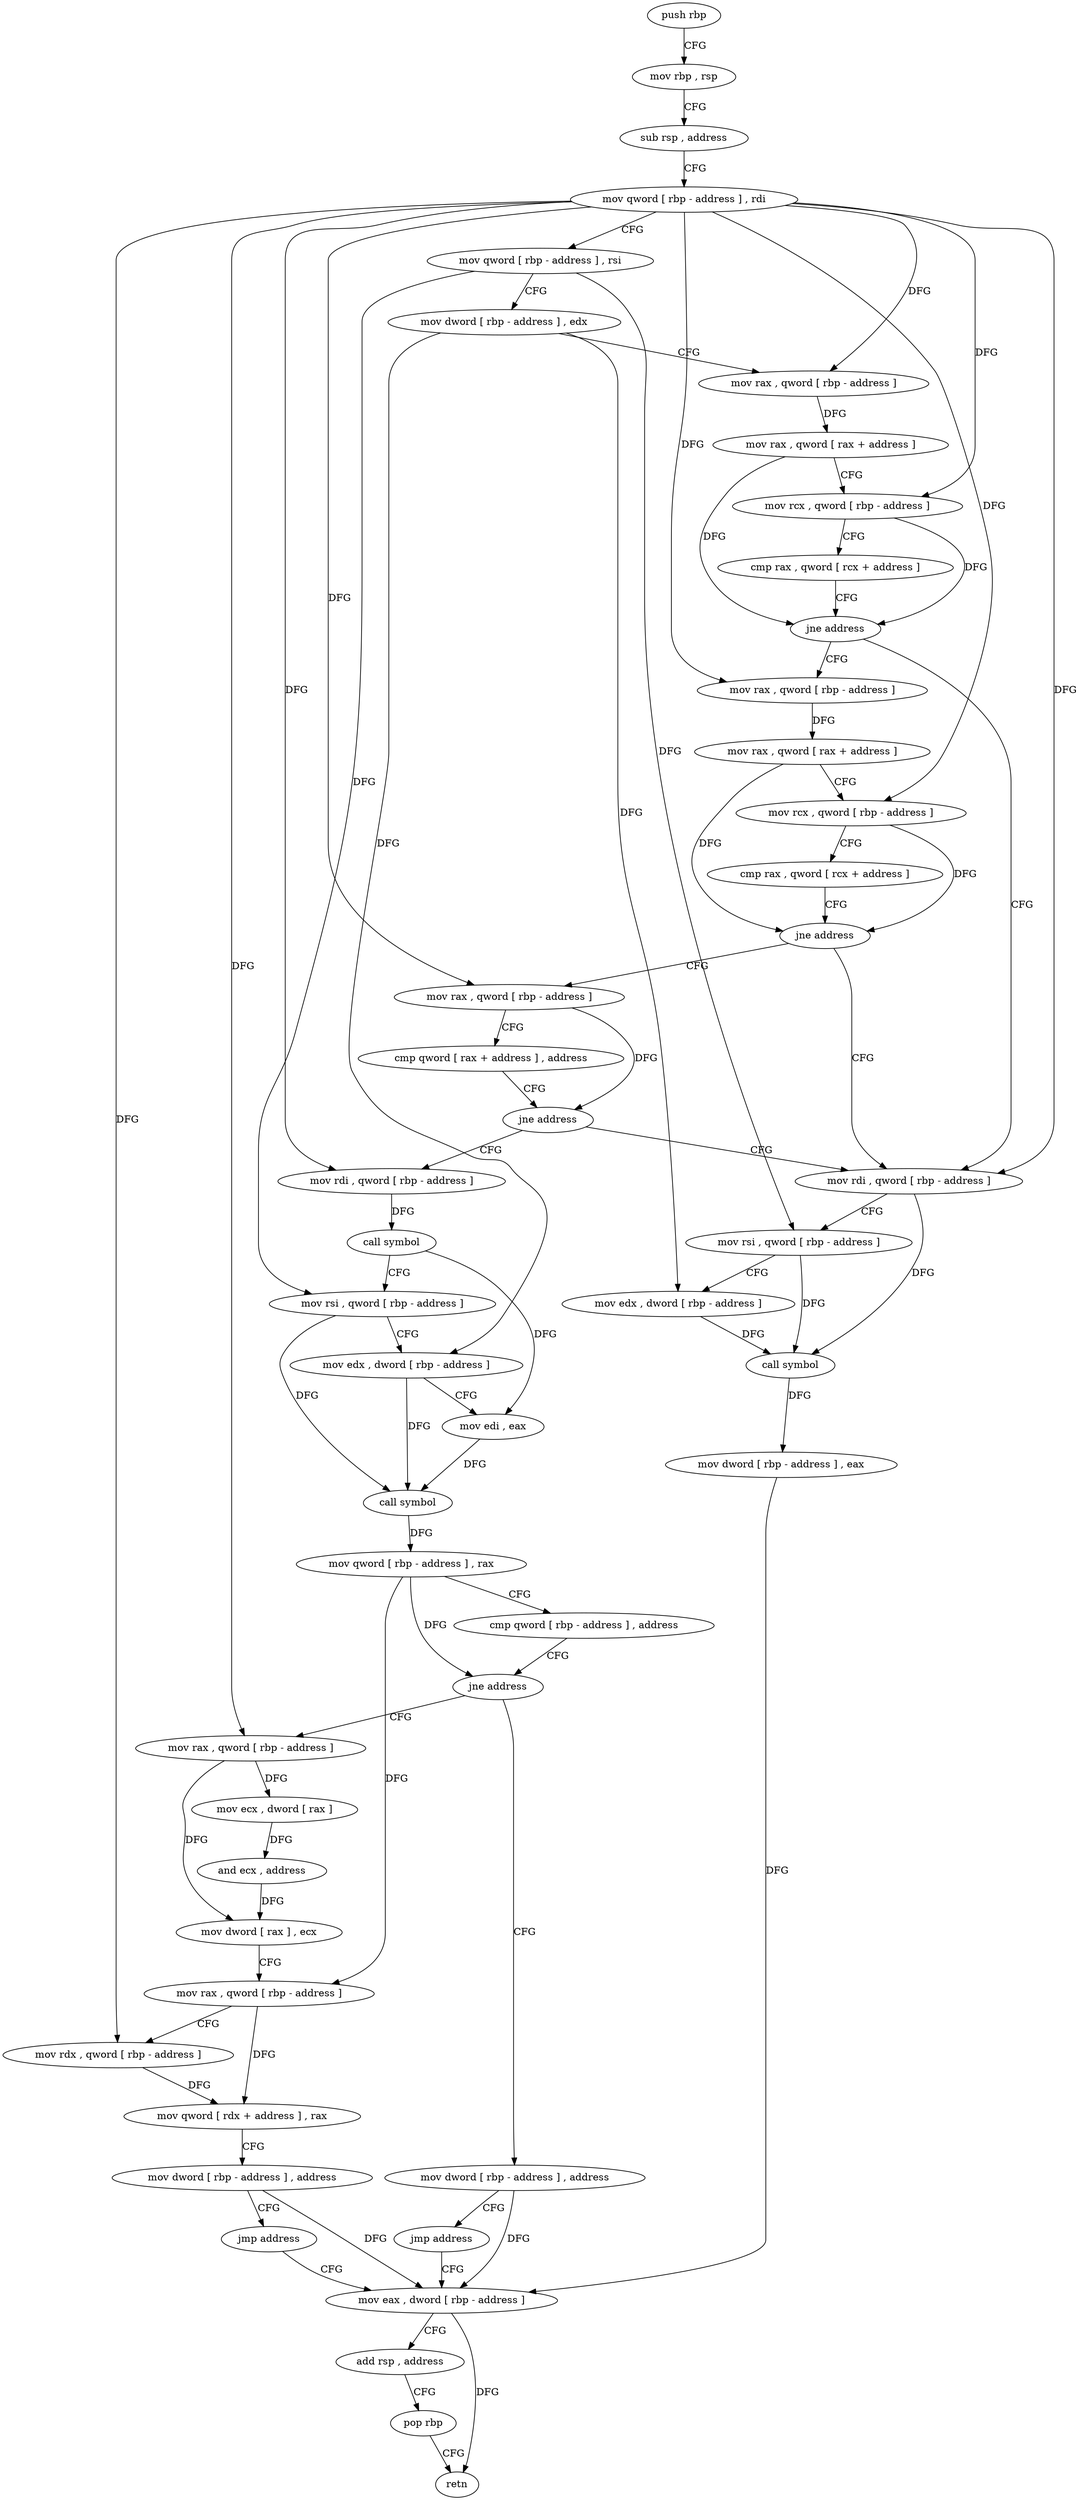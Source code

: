 digraph "func" {
"4242336" [label = "push rbp" ]
"4242337" [label = "mov rbp , rsp" ]
"4242340" [label = "sub rsp , address" ]
"4242344" [label = "mov qword [ rbp - address ] , rdi" ]
"4242348" [label = "mov qword [ rbp - address ] , rsi" ]
"4242352" [label = "mov dword [ rbp - address ] , edx" ]
"4242355" [label = "mov rax , qword [ rbp - address ]" ]
"4242359" [label = "mov rax , qword [ rax + address ]" ]
"4242363" [label = "mov rcx , qword [ rbp - address ]" ]
"4242367" [label = "cmp rax , qword [ rcx + address ]" ]
"4242371" [label = "jne address" ]
"4242502" [label = "mov rdi , qword [ rbp - address ]" ]
"4242377" [label = "mov rax , qword [ rbp - address ]" ]
"4242506" [label = "mov rsi , qword [ rbp - address ]" ]
"4242510" [label = "mov edx , dword [ rbp - address ]" ]
"4242513" [label = "call symbol" ]
"4242518" [label = "mov dword [ rbp - address ] , eax" ]
"4242521" [label = "mov eax , dword [ rbp - address ]" ]
"4242381" [label = "mov rax , qword [ rax + address ]" ]
"4242385" [label = "mov rcx , qword [ rbp - address ]" ]
"4242389" [label = "cmp rax , qword [ rcx + address ]" ]
"4242393" [label = "jne address" ]
"4242399" [label = "mov rax , qword [ rbp - address ]" ]
"4242403" [label = "cmp qword [ rax + address ] , address" ]
"4242408" [label = "jne address" ]
"4242414" [label = "mov rdi , qword [ rbp - address ]" ]
"4242418" [label = "call symbol" ]
"4242423" [label = "mov rsi , qword [ rbp - address ]" ]
"4242427" [label = "mov edx , dword [ rbp - address ]" ]
"4242430" [label = "mov edi , eax" ]
"4242432" [label = "call symbol" ]
"4242437" [label = "mov qword [ rbp - address ] , rax" ]
"4242441" [label = "cmp qword [ rbp - address ] , address" ]
"4242446" [label = "jne address" ]
"4242464" [label = "mov rax , qword [ rbp - address ]" ]
"4242452" [label = "mov dword [ rbp - address ] , address" ]
"4242468" [label = "mov ecx , dword [ rax ]" ]
"4242470" [label = "and ecx , address" ]
"4242473" [label = "mov dword [ rax ] , ecx" ]
"4242475" [label = "mov rax , qword [ rbp - address ]" ]
"4242479" [label = "mov rdx , qword [ rbp - address ]" ]
"4242483" [label = "mov qword [ rdx + address ] , rax" ]
"4242490" [label = "mov dword [ rbp - address ] , address" ]
"4242497" [label = "jmp address" ]
"4242459" [label = "jmp address" ]
"4242524" [label = "add rsp , address" ]
"4242528" [label = "pop rbp" ]
"4242529" [label = "retn" ]
"4242336" -> "4242337" [ label = "CFG" ]
"4242337" -> "4242340" [ label = "CFG" ]
"4242340" -> "4242344" [ label = "CFG" ]
"4242344" -> "4242348" [ label = "CFG" ]
"4242344" -> "4242355" [ label = "DFG" ]
"4242344" -> "4242363" [ label = "DFG" ]
"4242344" -> "4242502" [ label = "DFG" ]
"4242344" -> "4242377" [ label = "DFG" ]
"4242344" -> "4242385" [ label = "DFG" ]
"4242344" -> "4242399" [ label = "DFG" ]
"4242344" -> "4242414" [ label = "DFG" ]
"4242344" -> "4242464" [ label = "DFG" ]
"4242344" -> "4242479" [ label = "DFG" ]
"4242348" -> "4242352" [ label = "CFG" ]
"4242348" -> "4242506" [ label = "DFG" ]
"4242348" -> "4242423" [ label = "DFG" ]
"4242352" -> "4242355" [ label = "CFG" ]
"4242352" -> "4242510" [ label = "DFG" ]
"4242352" -> "4242427" [ label = "DFG" ]
"4242355" -> "4242359" [ label = "DFG" ]
"4242359" -> "4242363" [ label = "CFG" ]
"4242359" -> "4242371" [ label = "DFG" ]
"4242363" -> "4242367" [ label = "CFG" ]
"4242363" -> "4242371" [ label = "DFG" ]
"4242367" -> "4242371" [ label = "CFG" ]
"4242371" -> "4242502" [ label = "CFG" ]
"4242371" -> "4242377" [ label = "CFG" ]
"4242502" -> "4242506" [ label = "CFG" ]
"4242502" -> "4242513" [ label = "DFG" ]
"4242377" -> "4242381" [ label = "DFG" ]
"4242506" -> "4242510" [ label = "CFG" ]
"4242506" -> "4242513" [ label = "DFG" ]
"4242510" -> "4242513" [ label = "DFG" ]
"4242513" -> "4242518" [ label = "DFG" ]
"4242518" -> "4242521" [ label = "DFG" ]
"4242521" -> "4242524" [ label = "CFG" ]
"4242521" -> "4242529" [ label = "DFG" ]
"4242381" -> "4242385" [ label = "CFG" ]
"4242381" -> "4242393" [ label = "DFG" ]
"4242385" -> "4242389" [ label = "CFG" ]
"4242385" -> "4242393" [ label = "DFG" ]
"4242389" -> "4242393" [ label = "CFG" ]
"4242393" -> "4242502" [ label = "CFG" ]
"4242393" -> "4242399" [ label = "CFG" ]
"4242399" -> "4242403" [ label = "CFG" ]
"4242399" -> "4242408" [ label = "DFG" ]
"4242403" -> "4242408" [ label = "CFG" ]
"4242408" -> "4242502" [ label = "CFG" ]
"4242408" -> "4242414" [ label = "CFG" ]
"4242414" -> "4242418" [ label = "DFG" ]
"4242418" -> "4242423" [ label = "CFG" ]
"4242418" -> "4242430" [ label = "DFG" ]
"4242423" -> "4242427" [ label = "CFG" ]
"4242423" -> "4242432" [ label = "DFG" ]
"4242427" -> "4242430" [ label = "CFG" ]
"4242427" -> "4242432" [ label = "DFG" ]
"4242430" -> "4242432" [ label = "DFG" ]
"4242432" -> "4242437" [ label = "DFG" ]
"4242437" -> "4242441" [ label = "CFG" ]
"4242437" -> "4242446" [ label = "DFG" ]
"4242437" -> "4242475" [ label = "DFG" ]
"4242441" -> "4242446" [ label = "CFG" ]
"4242446" -> "4242464" [ label = "CFG" ]
"4242446" -> "4242452" [ label = "CFG" ]
"4242464" -> "4242468" [ label = "DFG" ]
"4242464" -> "4242473" [ label = "DFG" ]
"4242452" -> "4242459" [ label = "CFG" ]
"4242452" -> "4242521" [ label = "DFG" ]
"4242468" -> "4242470" [ label = "DFG" ]
"4242470" -> "4242473" [ label = "DFG" ]
"4242473" -> "4242475" [ label = "CFG" ]
"4242475" -> "4242479" [ label = "CFG" ]
"4242475" -> "4242483" [ label = "DFG" ]
"4242479" -> "4242483" [ label = "DFG" ]
"4242483" -> "4242490" [ label = "CFG" ]
"4242490" -> "4242497" [ label = "CFG" ]
"4242490" -> "4242521" [ label = "DFG" ]
"4242497" -> "4242521" [ label = "CFG" ]
"4242459" -> "4242521" [ label = "CFG" ]
"4242524" -> "4242528" [ label = "CFG" ]
"4242528" -> "4242529" [ label = "CFG" ]
}
